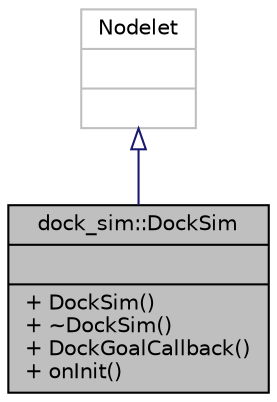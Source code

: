 digraph "dock_sim::DockSim"
{
 // LATEX_PDF_SIZE
  edge [fontname="Helvetica",fontsize="10",labelfontname="Helvetica",labelfontsize="10"];
  node [fontname="Helvetica",fontsize="10",shape=record];
  Node1 [label="{dock_sim::DockSim\n||+ DockSim()\l+ ~DockSim()\l+ DockGoalCallback()\l+ onInit()\l}",height=0.2,width=0.4,color="black", fillcolor="grey75", style="filled", fontcolor="black",tooltip=" "];
  Node2 -> Node1 [dir="back",color="midnightblue",fontsize="10",style="solid",arrowtail="onormal",fontname="Helvetica"];
  Node2 [label="{Nodelet\n||}",height=0.2,width=0.4,color="grey75", fillcolor="white", style="filled",tooltip=" "];
}
